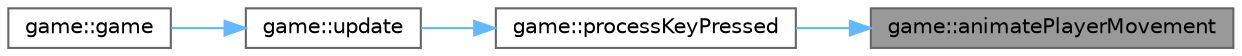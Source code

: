 digraph "game::animatePlayerMovement"
{
 // LATEX_PDF_SIZE
  bgcolor="transparent";
  edge [fontname=Helvetica,fontsize=10,labelfontname=Helvetica,labelfontsize=10];
  node [fontname=Helvetica,fontsize=10,shape=box,height=0.2,width=0.4];
  rankdir="RL";
  Node1 [label="game::animatePlayerMovement",height=0.2,width=0.4,color="gray40", fillcolor="grey60", style="filled", fontcolor="black",tooltip=" "];
  Node1 -> Node2 [dir="back",color="steelblue1",style="solid"];
  Node2 [label="game::processKeyPressed",height=0.2,width=0.4,color="grey40", fillcolor="white", style="filled",URL="$classgame_a9466b379a74f91e07acb2eb72308f896.html#a9466b379a74f91e07acb2eb72308f896",tooltip=" "];
  Node2 -> Node3 [dir="back",color="steelblue1",style="solid"];
  Node3 [label="game::update",height=0.2,width=0.4,color="grey40", fillcolor="white", style="filled",URL="$classgame_a2be7307eb3c9065fc7c728edd68d0a78.html#a2be7307eb3c9065fc7c728edd68d0a78",tooltip=" "];
  Node3 -> Node4 [dir="back",color="steelblue1",style="solid"];
  Node4 [label="game::game",height=0.2,width=0.4,color="grey40", fillcolor="white", style="filled",URL="$classgame_a48142f39e994013d00e7691244f86236.html#a48142f39e994013d00e7691244f86236",tooltip=" "];
}
